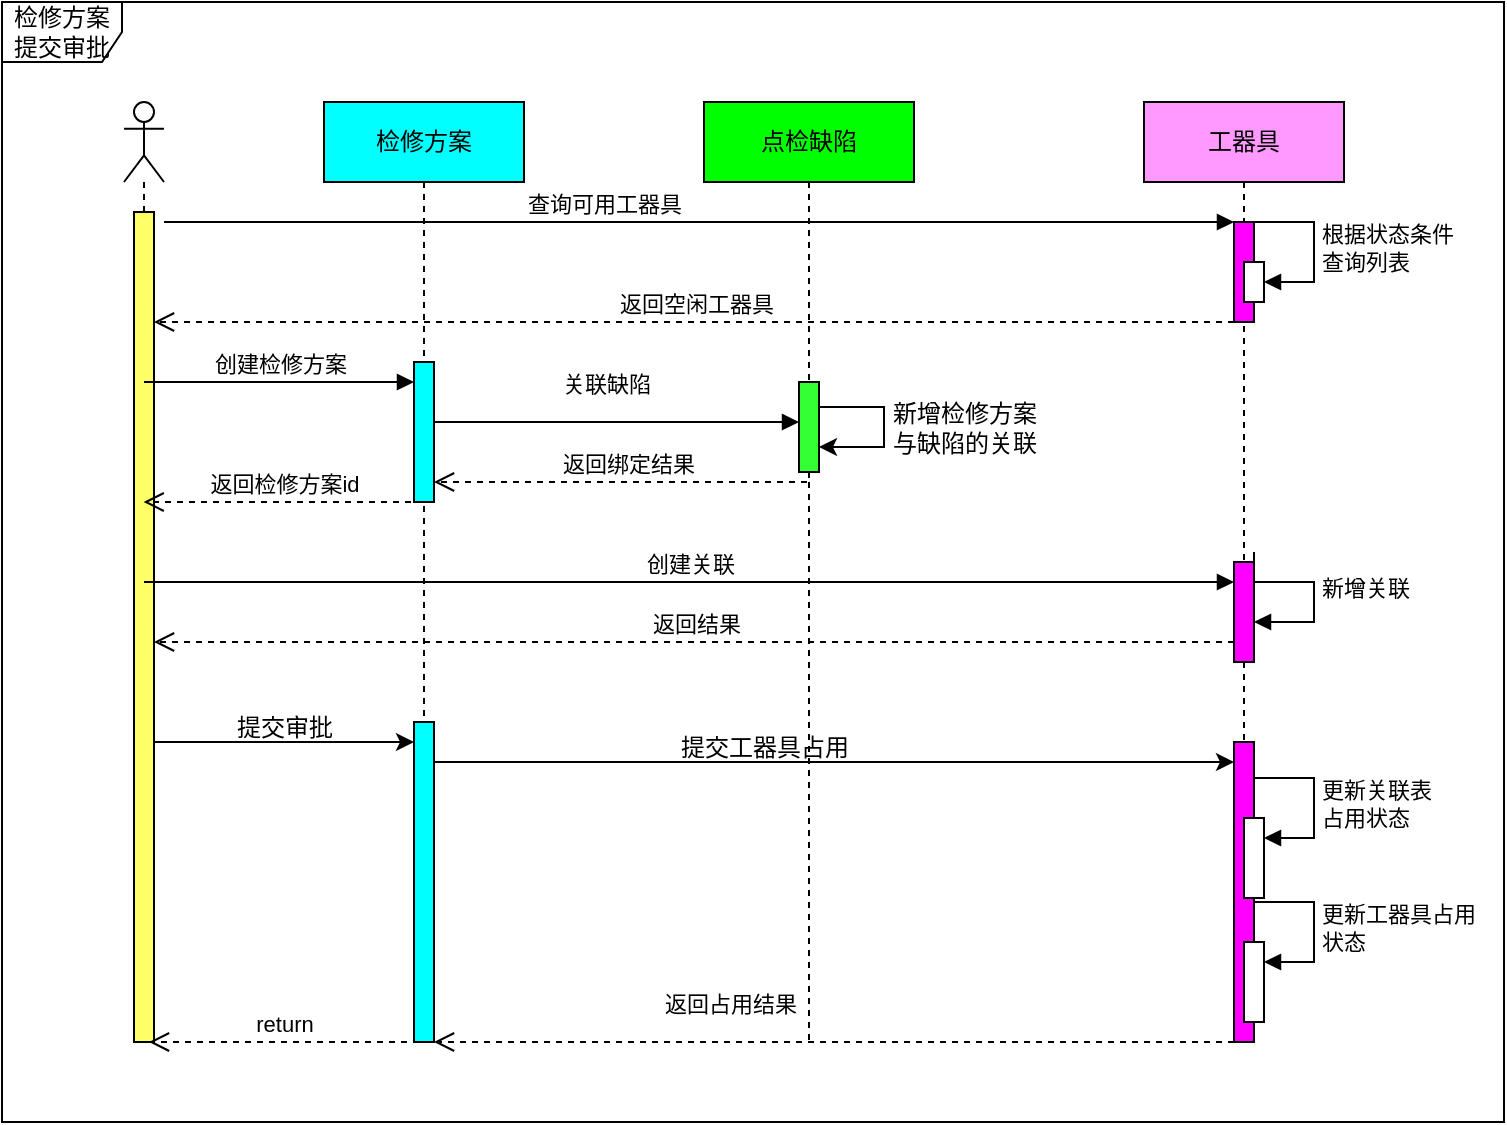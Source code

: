 <mxfile version="21.6.6" type="github">
  <diagram name="第 1 页" id="LS9TAyjhHWT86cu8HGGN">
    <mxGraphModel dx="819" dy="424" grid="1" gridSize="10" guides="1" tooltips="1" connect="1" arrows="1" fold="1" page="1" pageScale="1" pageWidth="827" pageHeight="1169" math="0" shadow="0">
      <root>
        <mxCell id="0" />
        <mxCell id="1" parent="0" />
        <mxCell id="Yu1JXXxfSo9A74xn88HE-2" value="检修方案提交审批" style="shape=umlFrame;whiteSpace=wrap;html=1;pointerEvents=0;" vertex="1" parent="1">
          <mxGeometry x="29" y="20" width="751" height="560" as="geometry" />
        </mxCell>
        <mxCell id="Yu1JXXxfSo9A74xn88HE-4" value="检修方案" style="shape=umlLifeline;perimeter=lifelinePerimeter;whiteSpace=wrap;html=1;container=1;dropTarget=0;collapsible=0;recursiveResize=0;outlineConnect=0;portConstraint=eastwest;newEdgeStyle={&quot;edgeStyle&quot;:&quot;elbowEdgeStyle&quot;,&quot;elbow&quot;:&quot;vertical&quot;,&quot;curved&quot;:0,&quot;rounded&quot;:0};fillColor=#00FFFF;" vertex="1" parent="1">
          <mxGeometry x="190" y="70" width="100" height="470" as="geometry" />
        </mxCell>
        <mxCell id="Yu1JXXxfSo9A74xn88HE-17" value="" style="html=1;points=[];perimeter=orthogonalPerimeter;outlineConnect=0;targetShapes=umlLifeline;portConstraint=eastwest;newEdgeStyle={&quot;edgeStyle&quot;:&quot;elbowEdgeStyle&quot;,&quot;elbow&quot;:&quot;vertical&quot;,&quot;curved&quot;:0,&quot;rounded&quot;:0};fillColor=#00FFFF;" vertex="1" parent="Yu1JXXxfSo9A74xn88HE-4">
          <mxGeometry x="45" y="130" width="10" height="70" as="geometry" />
        </mxCell>
        <mxCell id="Yu1JXXxfSo9A74xn88HE-25" value="" style="html=1;points=[];perimeter=orthogonalPerimeter;outlineConnect=0;targetShapes=umlLifeline;portConstraint=eastwest;newEdgeStyle={&quot;edgeStyle&quot;:&quot;elbowEdgeStyle&quot;,&quot;elbow&quot;:&quot;vertical&quot;,&quot;curved&quot;:0,&quot;rounded&quot;:0};fillColor=#00FFFF;" vertex="1" parent="Yu1JXXxfSo9A74xn88HE-4">
          <mxGeometry x="45" y="310" width="10" height="160" as="geometry" />
        </mxCell>
        <mxCell id="Yu1JXXxfSo9A74xn88HE-5" value="点检缺陷" style="shape=umlLifeline;perimeter=lifelinePerimeter;whiteSpace=wrap;html=1;container=1;dropTarget=0;collapsible=0;recursiveResize=0;outlineConnect=0;portConstraint=eastwest;newEdgeStyle={&quot;edgeStyle&quot;:&quot;elbowEdgeStyle&quot;,&quot;elbow&quot;:&quot;vertical&quot;,&quot;curved&quot;:0,&quot;rounded&quot;:0};fillColor=#00FF00;" vertex="1" parent="1">
          <mxGeometry x="380" y="70" width="105" height="470" as="geometry" />
        </mxCell>
        <mxCell id="Yu1JXXxfSo9A74xn88HE-30" value="" style="html=1;points=[];perimeter=orthogonalPerimeter;outlineConnect=0;targetShapes=umlLifeline;portConstraint=eastwest;newEdgeStyle={&quot;edgeStyle&quot;:&quot;elbowEdgeStyle&quot;,&quot;elbow&quot;:&quot;vertical&quot;,&quot;curved&quot;:0,&quot;rounded&quot;:0};fillColor=#33FF33;" vertex="1" parent="Yu1JXXxfSo9A74xn88HE-5">
          <mxGeometry x="47.5" y="140" width="10" height="45" as="geometry" />
        </mxCell>
        <mxCell id="Yu1JXXxfSo9A74xn88HE-68" style="edgeStyle=elbowEdgeStyle;rounded=0;orthogonalLoop=1;jettySize=auto;html=1;elbow=horizontal;curved=0;" edge="1" parent="Yu1JXXxfSo9A74xn88HE-5" source="Yu1JXXxfSo9A74xn88HE-30" target="Yu1JXXxfSo9A74xn88HE-30">
          <mxGeometry relative="1" as="geometry">
            <Array as="points">
              <mxPoint x="90" y="160" />
            </Array>
          </mxGeometry>
        </mxCell>
        <mxCell id="Yu1JXXxfSo9A74xn88HE-6" value="工器具" style="shape=umlLifeline;perimeter=lifelinePerimeter;whiteSpace=wrap;html=1;container=1;dropTarget=0;collapsible=0;recursiveResize=0;outlineConnect=0;portConstraint=eastwest;newEdgeStyle={&quot;edgeStyle&quot;:&quot;elbowEdgeStyle&quot;,&quot;elbow&quot;:&quot;vertical&quot;,&quot;curved&quot;:0,&quot;rounded&quot;:0};fillColor=#FF99FF;" vertex="1" parent="1">
          <mxGeometry x="600" y="70" width="100" height="470" as="geometry" />
        </mxCell>
        <mxCell id="Yu1JXXxfSo9A74xn88HE-9" value="" style="html=1;points=[];perimeter=orthogonalPerimeter;outlineConnect=0;targetShapes=umlLifeline;portConstraint=eastwest;newEdgeStyle={&quot;edgeStyle&quot;:&quot;elbowEdgeStyle&quot;,&quot;elbow&quot;:&quot;vertical&quot;,&quot;curved&quot;:0,&quot;rounded&quot;:0};fillColor=#FF00FF;" vertex="1" parent="Yu1JXXxfSo9A74xn88HE-6">
          <mxGeometry x="45" y="60" width="10" height="50" as="geometry" />
        </mxCell>
        <mxCell id="Yu1JXXxfSo9A74xn88HE-10" value="查询可用工器具" style="html=1;verticalAlign=bottom;endArrow=block;edgeStyle=elbowEdgeStyle;elbow=vertical;curved=0;rounded=0;" edge="1" target="Yu1JXXxfSo9A74xn88HE-9" parent="Yu1JXXxfSo9A74xn88HE-6">
          <mxGeometry x="-0.51" relative="1" as="geometry">
            <mxPoint x="-25" y="60" as="sourcePoint" />
            <Array as="points">
              <mxPoint x="-490" y="60" />
            </Array>
            <mxPoint as="offset" />
          </mxGeometry>
        </mxCell>
        <mxCell id="Yu1JXXxfSo9A74xn88HE-22" value="" style="html=1;points=[];perimeter=orthogonalPerimeter;outlineConnect=0;targetShapes=umlLifeline;portConstraint=eastwest;newEdgeStyle={&quot;edgeStyle&quot;:&quot;elbowEdgeStyle&quot;,&quot;elbow&quot;:&quot;vertical&quot;,&quot;curved&quot;:0,&quot;rounded&quot;:0};fillColor=#FF00FF;" vertex="1" parent="Yu1JXXxfSo9A74xn88HE-6">
          <mxGeometry x="45" y="230" width="10" height="50" as="geometry" />
        </mxCell>
        <mxCell id="Yu1JXXxfSo9A74xn88HE-33" value="" style="html=1;points=[];perimeter=orthogonalPerimeter;outlineConnect=0;targetShapes=umlLifeline;portConstraint=eastwest;newEdgeStyle={&quot;edgeStyle&quot;:&quot;elbowEdgeStyle&quot;,&quot;elbow&quot;:&quot;vertical&quot;,&quot;curved&quot;:0,&quot;rounded&quot;:0};fillColor=#FF00FF;" vertex="1" parent="Yu1JXXxfSo9A74xn88HE-6">
          <mxGeometry x="45" y="320" width="10" height="150" as="geometry" />
        </mxCell>
        <mxCell id="Yu1JXXxfSo9A74xn88HE-71" value="新增关联" style="html=1;align=left;spacingLeft=2;endArrow=block;rounded=0;edgeStyle=orthogonalEdgeStyle;curved=0;rounded=0;" edge="1" parent="Yu1JXXxfSo9A74xn88HE-6">
          <mxGeometry relative="1" as="geometry">
            <mxPoint x="55" y="225" as="sourcePoint" />
            <Array as="points">
              <mxPoint x="55" y="240" />
              <mxPoint x="85" y="240" />
              <mxPoint x="85" y="260" />
              <mxPoint x="55" y="260" />
            </Array>
            <mxPoint x="55" y="260" as="targetPoint" />
          </mxGeometry>
        </mxCell>
        <mxCell id="Yu1JXXxfSo9A74xn88HE-72" value="" style="html=1;points=[];perimeter=orthogonalPerimeter;outlineConnect=0;targetShapes=umlLifeline;portConstraint=eastwest;newEdgeStyle={&quot;edgeStyle&quot;:&quot;elbowEdgeStyle&quot;,&quot;elbow&quot;:&quot;vertical&quot;,&quot;curved&quot;:0,&quot;rounded&quot;:0};" vertex="1" parent="Yu1JXXxfSo9A74xn88HE-6">
          <mxGeometry x="50" y="358" width="10" height="40" as="geometry" />
        </mxCell>
        <mxCell id="Yu1JXXxfSo9A74xn88HE-73" value="更新关联表&lt;br&gt;占用状态" style="html=1;align=left;spacingLeft=2;endArrow=block;rounded=0;edgeStyle=orthogonalEdgeStyle;curved=0;rounded=0;" edge="1" target="Yu1JXXxfSo9A74xn88HE-72" parent="Yu1JXXxfSo9A74xn88HE-6">
          <mxGeometry x="0.006" relative="1" as="geometry">
            <mxPoint x="55" y="338" as="sourcePoint" />
            <Array as="points">
              <mxPoint x="85" y="368" />
            </Array>
            <mxPoint as="offset" />
          </mxGeometry>
        </mxCell>
        <mxCell id="Yu1JXXxfSo9A74xn88HE-74" value="" style="html=1;points=[];perimeter=orthogonalPerimeter;outlineConnect=0;targetShapes=umlLifeline;portConstraint=eastwest;newEdgeStyle={&quot;edgeStyle&quot;:&quot;elbowEdgeStyle&quot;,&quot;elbow&quot;:&quot;vertical&quot;,&quot;curved&quot;:0,&quot;rounded&quot;:0};" vertex="1" parent="Yu1JXXxfSo9A74xn88HE-6">
          <mxGeometry x="50" y="420" width="10" height="40" as="geometry" />
        </mxCell>
        <mxCell id="Yu1JXXxfSo9A74xn88HE-75" value="更新工器具占用&lt;br&gt;状态" style="html=1;align=left;spacingLeft=2;endArrow=block;rounded=0;edgeStyle=orthogonalEdgeStyle;curved=0;rounded=0;" edge="1" target="Yu1JXXxfSo9A74xn88HE-74" parent="Yu1JXXxfSo9A74xn88HE-6">
          <mxGeometry x="0.006" relative="1" as="geometry">
            <mxPoint x="55" y="400" as="sourcePoint" />
            <Array as="points">
              <mxPoint x="85" y="430" />
            </Array>
            <mxPoint as="offset" />
          </mxGeometry>
        </mxCell>
        <mxCell id="Yu1JXXxfSo9A74xn88HE-76" value="" style="html=1;points=[];perimeter=orthogonalPerimeter;outlineConnect=0;targetShapes=umlLifeline;portConstraint=eastwest;newEdgeStyle={&quot;edgeStyle&quot;:&quot;elbowEdgeStyle&quot;,&quot;elbow&quot;:&quot;vertical&quot;,&quot;curved&quot;:0,&quot;rounded&quot;:0};" vertex="1" parent="Yu1JXXxfSo9A74xn88HE-6">
          <mxGeometry x="50" y="80" width="10" height="20" as="geometry" />
        </mxCell>
        <mxCell id="Yu1JXXxfSo9A74xn88HE-77" value="根据状态条件&lt;br&gt;查询列表" style="html=1;align=left;spacingLeft=2;endArrow=block;rounded=0;edgeStyle=orthogonalEdgeStyle;curved=0;rounded=0;" edge="1" target="Yu1JXXxfSo9A74xn88HE-76" parent="Yu1JXXxfSo9A74xn88HE-6">
          <mxGeometry x="0.006" relative="1" as="geometry">
            <mxPoint x="55" y="60" as="sourcePoint" />
            <Array as="points">
              <mxPoint x="85" y="90" />
            </Array>
            <mxPoint as="offset" />
          </mxGeometry>
        </mxCell>
        <mxCell id="Yu1JXXxfSo9A74xn88HE-7" value="" style="shape=umlLifeline;perimeter=lifelinePerimeter;whiteSpace=wrap;html=1;container=1;dropTarget=0;collapsible=0;recursiveResize=0;outlineConnect=0;portConstraint=eastwest;newEdgeStyle={&quot;edgeStyle&quot;:&quot;elbowEdgeStyle&quot;,&quot;elbow&quot;:&quot;vertical&quot;,&quot;curved&quot;:0,&quot;rounded&quot;:0};participant=umlActor;" vertex="1" parent="1">
          <mxGeometry x="90" y="70" width="20" height="470" as="geometry" />
        </mxCell>
        <mxCell id="Yu1JXXxfSo9A74xn88HE-8" value="" style="html=1;points=[];perimeter=orthogonalPerimeter;outlineConnect=0;targetShapes=umlLifeline;portConstraint=eastwest;newEdgeStyle={&quot;edgeStyle&quot;:&quot;elbowEdgeStyle&quot;,&quot;elbow&quot;:&quot;vertical&quot;,&quot;curved&quot;:0,&quot;rounded&quot;:0};fillColor=#FFFF66;" vertex="1" parent="Yu1JXXxfSo9A74xn88HE-7">
          <mxGeometry x="5" y="55" width="10" height="415" as="geometry" />
        </mxCell>
        <mxCell id="Yu1JXXxfSo9A74xn88HE-11" value="返回空闲工器具" style="html=1;verticalAlign=bottom;endArrow=open;dashed=1;endSize=8;edgeStyle=elbowEdgeStyle;elbow=vertical;curved=0;rounded=0;" edge="1" source="Yu1JXXxfSo9A74xn88HE-9" parent="1" target="Yu1JXXxfSo9A74xn88HE-8">
          <mxGeometry x="-0.001" relative="1" as="geometry">
            <mxPoint x="480" y="205" as="targetPoint" />
            <mxPoint x="555.0" y="190.0" as="sourcePoint" />
            <Array as="points">
              <mxPoint x="470" y="180" />
              <mxPoint x="610" y="170" />
              <mxPoint x="650" y="180" />
            </Array>
            <mxPoint as="offset" />
          </mxGeometry>
        </mxCell>
        <mxCell id="Yu1JXXxfSo9A74xn88HE-18" value="创建检修方案" style="html=1;verticalAlign=bottom;endArrow=block;edgeStyle=elbowEdgeStyle;elbow=vertical;curved=0;rounded=0;" edge="1" target="Yu1JXXxfSo9A74xn88HE-17" parent="1" source="Yu1JXXxfSo9A74xn88HE-7">
          <mxGeometry x="-0.0" relative="1" as="geometry">
            <mxPoint x="160" y="180" as="sourcePoint" />
            <Array as="points">
              <mxPoint x="180" y="210" />
              <mxPoint x="160" y="220" />
              <mxPoint x="173" y="230" />
            </Array>
            <mxPoint as="offset" />
          </mxGeometry>
        </mxCell>
        <mxCell id="Yu1JXXxfSo9A74xn88HE-21" value="返回检修方案id" style="html=1;verticalAlign=bottom;endArrow=open;dashed=1;endSize=8;edgeStyle=elbowEdgeStyle;elbow=vertical;curved=0;rounded=0;" edge="1" parent="1">
          <mxGeometry relative="1" as="geometry">
            <mxPoint x="239.5" y="269.999" as="sourcePoint" />
            <mxPoint x="99.81" y="269.999" as="targetPoint" />
          </mxGeometry>
        </mxCell>
        <mxCell id="Yu1JXXxfSo9A74xn88HE-23" value="创建关联" style="html=1;verticalAlign=bottom;endArrow=block;edgeStyle=elbowEdgeStyle;elbow=vertical;curved=0;rounded=0;" edge="1" target="Yu1JXXxfSo9A74xn88HE-22" parent="1" source="Yu1JXXxfSo9A74xn88HE-7">
          <mxGeometry relative="1" as="geometry">
            <mxPoint x="575" y="300" as="sourcePoint" />
            <Array as="points">
              <mxPoint x="460" y="310" />
            </Array>
          </mxGeometry>
        </mxCell>
        <mxCell id="Yu1JXXxfSo9A74xn88HE-24" value="返回结果" style="html=1;verticalAlign=bottom;endArrow=open;dashed=1;endSize=8;edgeStyle=elbowEdgeStyle;elbow=vertical;curved=0;rounded=0;" edge="1" source="Yu1JXXxfSo9A74xn88HE-22" parent="1" target="Yu1JXXxfSo9A74xn88HE-8">
          <mxGeometry x="-0.001" relative="1" as="geometry">
            <mxPoint x="575" y="375" as="targetPoint" />
            <Array as="points">
              <mxPoint x="430" y="340" />
              <mxPoint x="480" y="370" />
              <mxPoint x="510" y="310" />
            </Array>
            <mxPoint as="offset" />
          </mxGeometry>
        </mxCell>
        <mxCell id="Yu1JXXxfSo9A74xn88HE-27" style="edgeStyle=elbowEdgeStyle;rounded=0;orthogonalLoop=1;jettySize=auto;html=1;elbow=vertical;curved=0;" edge="1" parent="1" source="Yu1JXXxfSo9A74xn88HE-8" target="Yu1JXXxfSo9A74xn88HE-25">
          <mxGeometry relative="1" as="geometry">
            <Array as="points">
              <mxPoint x="180" y="390" />
            </Array>
          </mxGeometry>
        </mxCell>
        <mxCell id="Yu1JXXxfSo9A74xn88HE-28" value="提交审批" style="text;html=1;align=center;verticalAlign=middle;resizable=0;points=[];autosize=1;strokeColor=none;fillColor=none;" vertex="1" parent="1">
          <mxGeometry x="135" y="368" width="70" height="30" as="geometry" />
        </mxCell>
        <mxCell id="Yu1JXXxfSo9A74xn88HE-32" value="返回绑定结果" style="html=1;verticalAlign=bottom;endArrow=open;dashed=1;endSize=8;edgeStyle=elbowEdgeStyle;elbow=vertical;curved=0;rounded=0;" edge="1" source="Yu1JXXxfSo9A74xn88HE-30" parent="1" target="Yu1JXXxfSo9A74xn88HE-17">
          <mxGeometry x="-0.004" relative="1" as="geometry">
            <mxPoint x="355" y="295" as="targetPoint" />
            <Array as="points">
              <mxPoint x="335" y="260" />
            </Array>
            <mxPoint as="offset" />
          </mxGeometry>
        </mxCell>
        <mxCell id="Yu1JXXxfSo9A74xn88HE-31" value="关联缺陷" style="html=1;verticalAlign=bottom;endArrow=block;edgeStyle=elbowEdgeStyle;elbow=vertical;curved=0;rounded=0;" edge="1" target="Yu1JXXxfSo9A74xn88HE-30" parent="1" source="Yu1JXXxfSo9A74xn88HE-17">
          <mxGeometry x="-0.056" y="10" relative="1" as="geometry">
            <mxPoint x="355" y="220" as="sourcePoint" />
            <Array as="points">
              <mxPoint x="340" y="230" />
            </Array>
            <mxPoint as="offset" />
          </mxGeometry>
        </mxCell>
        <mxCell id="Yu1JXXxfSo9A74xn88HE-34" style="edgeStyle=elbowEdgeStyle;rounded=0;orthogonalLoop=1;jettySize=auto;html=1;elbow=vertical;curved=0;" edge="1" parent="1" source="Yu1JXXxfSo9A74xn88HE-25" target="Yu1JXXxfSo9A74xn88HE-33">
          <mxGeometry relative="1" as="geometry">
            <Array as="points">
              <mxPoint x="540" y="400" />
            </Array>
          </mxGeometry>
        </mxCell>
        <mxCell id="Yu1JXXxfSo9A74xn88HE-35" value="提交工器具占用" style="text;html=1;align=center;verticalAlign=middle;resizable=0;points=[];autosize=1;strokeColor=none;fillColor=none;" vertex="1" parent="1">
          <mxGeometry x="355" y="378" width="110" height="30" as="geometry" />
        </mxCell>
        <mxCell id="Yu1JXXxfSo9A74xn88HE-37" value="返回占用结果" style="html=1;verticalAlign=bottom;endArrow=open;dashed=1;endSize=8;edgeStyle=elbowEdgeStyle;elbow=vertical;curved=0;rounded=0;" edge="1" parent="1" source="Yu1JXXxfSo9A74xn88HE-33" target="Yu1JXXxfSo9A74xn88HE-25">
          <mxGeometry x="0.259" y="-10" relative="1" as="geometry">
            <mxPoint x="500" y="370" as="sourcePoint" />
            <mxPoint x="250" y="520" as="targetPoint" />
            <Array as="points">
              <mxPoint x="530" y="540" />
              <mxPoint x="410" y="520" />
              <mxPoint x="460" y="440" />
            </Array>
            <mxPoint as="offset" />
          </mxGeometry>
        </mxCell>
        <mxCell id="Yu1JXXxfSo9A74xn88HE-65" value="return" style="html=1;verticalAlign=bottom;endArrow=open;dashed=1;endSize=8;edgeStyle=elbowEdgeStyle;elbow=vertical;curved=0;rounded=0;" edge="1" parent="1">
          <mxGeometry relative="1" as="geometry">
            <mxPoint x="237.5" y="540" as="sourcePoint" />
            <mxPoint x="102.5" y="540.345" as="targetPoint" />
          </mxGeometry>
        </mxCell>
        <mxCell id="Yu1JXXxfSo9A74xn88HE-69" value="新增检修方案&lt;br&gt;与缺陷的关联" style="text;html=1;align=center;verticalAlign=middle;resizable=0;points=[];autosize=1;strokeColor=none;fillColor=none;" vertex="1" parent="1">
          <mxGeometry x="460" y="213" width="100" height="40" as="geometry" />
        </mxCell>
      </root>
    </mxGraphModel>
  </diagram>
</mxfile>
